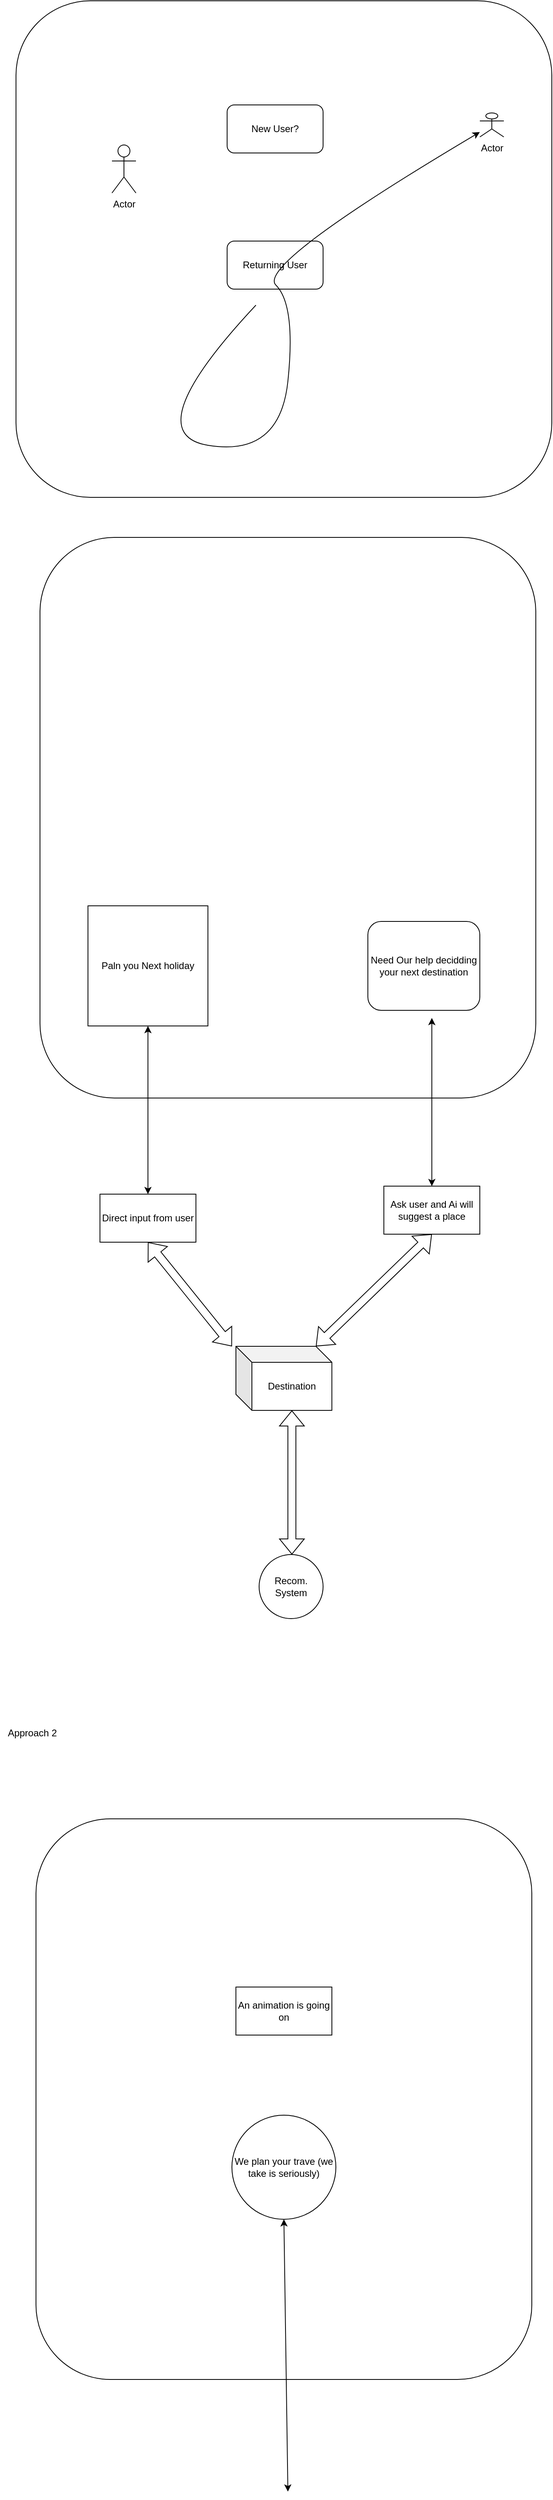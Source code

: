 <mxfile version="24.2.0" type="github">
  <diagram name="Page-1" id="Xr403WYXMtWlzFswWIsv">
    <mxGraphModel dx="1308" dy="750" grid="1" gridSize="10" guides="1" tooltips="1" connect="1" arrows="1" fold="1" page="1" pageScale="1" pageWidth="827" pageHeight="1169" math="0" shadow="0">
      <root>
        <mxCell id="0" />
        <mxCell id="1" parent="0" />
        <mxCell id="hGo4nkmvKoXyk2I0VHMq-2" value="" style="rounded=1;whiteSpace=wrap;html=1;" vertex="1" parent="1">
          <mxGeometry x="90" y="10" width="670" height="620" as="geometry" />
        </mxCell>
        <mxCell id="hGo4nkmvKoXyk2I0VHMq-3" value="New User?" style="rounded=1;whiteSpace=wrap;html=1;" vertex="1" parent="1">
          <mxGeometry x="354" y="140" width="120" height="60" as="geometry" />
        </mxCell>
        <mxCell id="hGo4nkmvKoXyk2I0VHMq-4" value="Returning User" style="rounded=1;whiteSpace=wrap;html=1;" vertex="1" parent="1">
          <mxGeometry x="354" y="310" width="120" height="60" as="geometry" />
        </mxCell>
        <mxCell id="hGo4nkmvKoXyk2I0VHMq-5" value="Actor" style="shape=umlActor;verticalLabelPosition=bottom;verticalAlign=top;html=1;outlineConnect=0;" vertex="1" parent="1">
          <mxGeometry x="210" y="190" width="30" height="60" as="geometry" />
        </mxCell>
        <mxCell id="hGo4nkmvKoXyk2I0VHMq-6" value="Actor" style="shape=umlActor;verticalLabelPosition=bottom;verticalAlign=top;html=1;outlineConnect=0;" vertex="1" parent="1">
          <mxGeometry x="670" y="150" width="30" height="30" as="geometry" />
        </mxCell>
        <mxCell id="hGo4nkmvKoXyk2I0VHMq-7" value="" style="curved=1;endArrow=classic;html=1;rounded=0;" edge="1" parent="1" target="hGo4nkmvKoXyk2I0VHMq-6">
          <mxGeometry width="50" height="50" relative="1" as="geometry">
            <mxPoint x="390" y="390" as="sourcePoint" />
            <mxPoint x="440" y="340" as="targetPoint" />
            <Array as="points">
              <mxPoint x="240" y="550" />
              <mxPoint x="420" y="580" />
              <mxPoint x="440" y="390" />
              <mxPoint x="390" y="340" />
            </Array>
          </mxGeometry>
        </mxCell>
        <mxCell id="hGo4nkmvKoXyk2I0VHMq-14" value="" style="rounded=1;whiteSpace=wrap;html=1;" vertex="1" parent="1">
          <mxGeometry x="120" y="680" width="620" height="700" as="geometry" />
        </mxCell>
        <mxCell id="hGo4nkmvKoXyk2I0VHMq-15" value="Paln you Next holiday" style="whiteSpace=wrap;html=1;aspect=fixed;" vertex="1" parent="1">
          <mxGeometry x="180" y="1140" width="150" height="150" as="geometry" />
        </mxCell>
        <mxCell id="hGo4nkmvKoXyk2I0VHMq-16" value="Need Our help decidding your next destination" style="rounded=1;whiteSpace=wrap;html=1;" vertex="1" parent="1">
          <mxGeometry x="530" y="1159.5" width="140" height="111" as="geometry" />
        </mxCell>
        <mxCell id="hGo4nkmvKoXyk2I0VHMq-18" value="" style="endArrow=classic;startArrow=classic;html=1;rounded=0;" edge="1" parent="1" target="hGo4nkmvKoXyk2I0VHMq-15">
          <mxGeometry width="50" height="50" relative="1" as="geometry">
            <mxPoint x="255" y="1500" as="sourcePoint" />
            <mxPoint x="440" y="1460" as="targetPoint" />
          </mxGeometry>
        </mxCell>
        <mxCell id="hGo4nkmvKoXyk2I0VHMq-19" value="Direct input from user" style="whiteSpace=wrap;html=1;" vertex="1" parent="1">
          <mxGeometry x="195" y="1500" width="120" height="60" as="geometry" />
        </mxCell>
        <mxCell id="hGo4nkmvKoXyk2I0VHMq-20" value="Ask user and Ai will suggest a place" style="whiteSpace=wrap;html=1;" vertex="1" parent="1">
          <mxGeometry x="550" y="1490" width="120" height="60" as="geometry" />
        </mxCell>
        <mxCell id="hGo4nkmvKoXyk2I0VHMq-21" value="" style="endArrow=classic;startArrow=classic;html=1;rounded=0;" edge="1" parent="1">
          <mxGeometry width="50" height="50" relative="1" as="geometry">
            <mxPoint x="610" y="1490" as="sourcePoint" />
            <mxPoint x="610" y="1280" as="targetPoint" />
          </mxGeometry>
        </mxCell>
        <mxCell id="hGo4nkmvKoXyk2I0VHMq-22" value="" style="shape=flexArrow;endArrow=classic;startArrow=classic;html=1;rounded=0;entryX=0.5;entryY=1;entryDx=0;entryDy=0;" edge="1" parent="1" target="hGo4nkmvKoXyk2I0VHMq-19">
          <mxGeometry width="100" height="100" relative="1" as="geometry">
            <mxPoint x="360" y="1690" as="sourcePoint" />
            <mxPoint x="460" y="1590" as="targetPoint" />
          </mxGeometry>
        </mxCell>
        <mxCell id="hGo4nkmvKoXyk2I0VHMq-23" value="" style="shape=flexArrow;endArrow=classic;startArrow=classic;html=1;rounded=0;entryX=0.5;entryY=1;entryDx=0;entryDy=0;exitX=0;exitY=0;exitDx=100;exitDy=0;exitPerimeter=0;" edge="1" parent="1" source="hGo4nkmvKoXyk2I0VHMq-24">
          <mxGeometry width="100" height="100" relative="1" as="geometry">
            <mxPoint x="480" y="1680" as="sourcePoint" />
            <mxPoint x="610" y="1550" as="targetPoint" />
          </mxGeometry>
        </mxCell>
        <mxCell id="hGo4nkmvKoXyk2I0VHMq-24" value="Destination" style="shape=cube;whiteSpace=wrap;html=1;boundedLbl=1;backgroundOutline=1;darkOpacity=0.05;darkOpacity2=0.1;" vertex="1" parent="1">
          <mxGeometry x="365" y="1690" width="120" height="80" as="geometry" />
        </mxCell>
        <mxCell id="hGo4nkmvKoXyk2I0VHMq-25" value="" style="shape=flexArrow;endArrow=classic;startArrow=classic;html=1;rounded=0;entryX=0;entryY=0;entryDx=70;entryDy=80;entryPerimeter=0;" edge="1" parent="1" target="hGo4nkmvKoXyk2I0VHMq-24">
          <mxGeometry width="100" height="100" relative="1" as="geometry">
            <mxPoint x="435" y="1950" as="sourcePoint" />
            <mxPoint x="460" y="1840" as="targetPoint" />
          </mxGeometry>
        </mxCell>
        <mxCell id="hGo4nkmvKoXyk2I0VHMq-26" value="Recom. System" style="ellipse;whiteSpace=wrap;html=1;aspect=fixed;" vertex="1" parent="1">
          <mxGeometry x="394" y="1950" width="80" height="80" as="geometry" />
        </mxCell>
        <mxCell id="hGo4nkmvKoXyk2I0VHMq-27" value="" style="rounded=1;whiteSpace=wrap;html=1;" vertex="1" parent="1">
          <mxGeometry x="115" y="2280" width="620" height="700" as="geometry" />
        </mxCell>
        <mxCell id="hGo4nkmvKoXyk2I0VHMq-28" value="Approach 2&lt;div&gt;&lt;br&gt;&lt;/div&gt;" style="text;html=1;align=center;verticalAlign=middle;resizable=0;points=[];autosize=1;strokeColor=none;fillColor=none;" vertex="1" parent="1">
          <mxGeometry x="70" y="2160" width="80" height="40" as="geometry" />
        </mxCell>
        <mxCell id="hGo4nkmvKoXyk2I0VHMq-30" value="An animation is going on" style="rounded=0;whiteSpace=wrap;html=1;" vertex="1" parent="1">
          <mxGeometry x="365" y="2490" width="120" height="60" as="geometry" />
        </mxCell>
        <mxCell id="hGo4nkmvKoXyk2I0VHMq-31" value="We plan your trave (we take is seriously)" style="ellipse;whiteSpace=wrap;html=1;aspect=fixed;" vertex="1" parent="1">
          <mxGeometry x="360" y="2650" width="130" height="130" as="geometry" />
        </mxCell>
        <mxCell id="hGo4nkmvKoXyk2I0VHMq-32" value="" style="endArrow=classic;startArrow=classic;html=1;rounded=0;entryX=0.5;entryY=1;entryDx=0;entryDy=0;" edge="1" parent="1" target="hGo4nkmvKoXyk2I0VHMq-31">
          <mxGeometry width="50" height="50" relative="1" as="geometry">
            <mxPoint x="430" y="3120" as="sourcePoint" />
            <mxPoint x="310" y="2760" as="targetPoint" />
          </mxGeometry>
        </mxCell>
      </root>
    </mxGraphModel>
  </diagram>
</mxfile>
